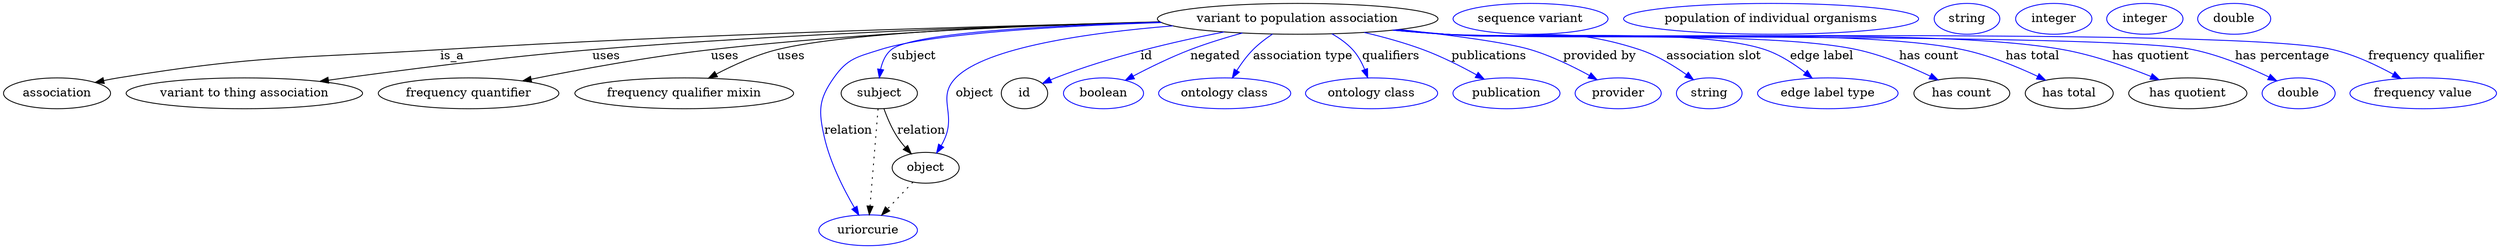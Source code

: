 digraph {
	graph [bb="0,0,2394.6,283"];
	node [label="\N"];
	"variant to population association"	 [height=0.5,
		label="variant to population association",
		pos="1249,265",
		width=3.5025];
	association	 [height=0.5,
		pos="50.046,178",
		width=1.3902];
	"variant to population association" -> association	 [label=is_a,
		lp="429.05,221.5",
		pos="e,86.592,190.33 1124.3,262.05 961.62,257.64 668.25,247.76 418.05,229 280.32,218.67 244.37,223.61 109.05,196 104.91,195.16 100.66,\
194.15 96.412,193.04"];
	"variant to thing association"	 [height=0.5,
		pos="225.05,178",
		width=2.9608];
	"variant to population association" -> "variant to thing association"	 [label=uses,
		lp="564.05,221.5",
		pos="e,296.85,191.39 1124.1,262.42 984.38,258.63 751.52,249.62 552.05,229 468.06,220.32 372.74,204.8 306.78,193.15"];
	"frequency quantifier"	 [height=0.5,
		pos="432.05,178",
		width=2.2929];
	"variant to population association" -> "frequency quantifier"	 [label=uses,
		lp="675.05,221.5",
		pos="e,484.37,192 1128.3,259.8 983.52,253.19 749.66,241.15 663.05,229 605.26,220.9 540.47,206.08 494.24,194.5"];
	"frequency qualifier mixin"	 [height=0.5,
		pos="634.05,178",
		width=2.8164];
	"variant to population association" -> "frequency qualifier mixin"	 [label=uses,
		lp="737.05,221.5",
		pos="e,658.58,195.71 1123.9,262.71 993.09,259.19 796.98,250.44 725.05,229 704.69,222.93 683.89,211.72 667.32,201.35"];
	subject	 [height=0.5,
		pos="827.05,178",
		width=0.99297];
	"variant to population association" -> subject	 [color=blue,
		label=subject,
		lp="865.55,221.5",
		pos="e,828.97,196.23 1126.5,260.6 1016.2,255.58 868.09,245.81 846.05,229 838.76,223.44 834.26,214.77 831.49,206.14",
		style=solid];
	relation	 [color=blue,
		height=0.5,
		label=uriorcurie,
		pos="814.05,18",
		width=1.2638];
	"variant to population association" -> relation	 [color=blue,
		label=relation,
		lp="799.05,134.5",
		pos="e,806.09,36.067 1125.8,261.2 1022.4,256.77 883.55,247.53 831.05,229 806.29,220.26 795.23,218.71 782.05,196 766.62,169.43 773.17,\
157.33 778.05,127 782.64,98.464 793.58,67.277 802.2,45.601",
		style=solid];
	object	 [height=0.5,
		pos="874.05,91",
		width=0.9027];
	"variant to population association" -> object	 [color=blue,
		label=object,
		lp="925.05,178",
		pos="e,882.61,108.71 1141.1,255.67 1054.1,245.95 941.03,227.6 908.05,196 885.16,174.07 900.52,156.91 890.05,127 889.02,124.06 887.85,\
121.03 886.62,118.03",
		style=solid];
	id	 [height=0.5,
		pos="978.05,178",
		width=0.75];
	"variant to population association" -> id	 [color=blue,
		label=id,
		lp="1108.5,221.5",
		pos="e,999.53,189.32 1182.3,249.66 1134.5,237.65 1069.1,219.12 1014,196 1012.3,195.25 1010.4,194.45 1008.6,193.62",
		style=solid];
	negated	 [color=blue,
		height=0.5,
		label=boolean,
		pos="1061,178",
		width=1.0652];
	"variant to population association" -> negated	 [color=blue,
		label=negated,
		lp="1174.5,221.5",
		pos="e,1084.8,192.41 1200.1,248.24 1184.9,242.59 1168.1,235.94 1153,229 1132.9,219.7 1111.2,207.74 1093.9,197.74",
		style=solid];
	"association type"	 [color=blue,
		height=0.5,
		label="ontology class",
		pos="1179,178",
		width=1.7151];
	"variant to population association" -> "association type"	 [color=blue,
		label="association type",
		lp="1254,221.5",
		pos="e,1188.2,195.8 1227.3,246.95 1221.4,241.49 1215.2,235.28 1210,229 1203.9,221.54 1198.2,212.77 1193.3,204.63",
		style=solid];
	qualifiers	 [color=blue,
		height=0.5,
		label="ontology class",
		pos="1320,178",
		width=1.7151];
	"variant to population association" -> qualifiers	 [color=blue,
		label=qualifiers,
		lp="1333,221.5",
		pos="e,1314.8,196.26 1278.2,247.48 1285.4,242.2 1292.5,235.94 1298,229 1303.5,222.13 1307.9,213.71 1311.2,205.69",
		style=solid];
	publications	 [color=blue,
		height=0.5,
		label=publication,
		pos="1450,178",
		width=1.3902];
	"variant to population association" -> publications	 [color=blue,
		label=publications,
		lp="1426.5,221.5",
		pos="e,1426.1,194.03 1308.3,249.06 1326.2,243.51 1345.7,236.71 1363,229 1381.6,220.74 1401.3,209.47 1417.2,199.63",
		style=solid];
	"provided by"	 [color=blue,
		height=0.5,
		label=provider,
		pos="1558,178",
		width=1.1193];
	"variant to population association" -> "provided by"	 [color=blue,
		label="provided by",
		lp="1530,221.5",
		pos="e,1535.5,193.03 1341.1,252.66 1388.6,245.67 1441.4,236.79 1464,229 1486,221.44 1509,209.07 1526.7,198.42",
		style=solid];
	"association slot"	 [color=blue,
		height=0.5,
		label=string,
		pos="1647,178",
		width=0.84854];
	"variant to population association" -> "association slot"	 [color=blue,
		label="association slot",
		lp="1640,221.5",
		pos="e,1629.3,192.84 1339.8,252.47 1354.6,250.55 1369.7,248.66 1384,247 1465.2,237.6 1489.8,255.7 1567,229 1586.6,222.25 1606.2,209.88 \
1621.1,199.01",
		style=solid];
	"edge label"	 [color=blue,
		height=0.5,
		label="edge label type",
		pos="1760,178",
		width=1.7873];
	"variant to population association" -> "edge label"	 [color=blue,
		label="edge label",
		lp="1743,221.5",
		pos="e,1741.3,195.29 1337.9,252.22 1353.3,250.27 1369.1,248.44 1384,247 1451,240.55 1622.5,250.88 1686,229 1703.3,223.07 1720.2,211.94 \
1733.5,201.59",
		style=solid];
	"has count"	 [height=0.5,
		pos="1887,178",
		width=1.2277];
	"variant to population association" -> "has count"	 [color=blue,
		label="has count",
		lp="1843,221.5",
		pos="e,1861.8,192.88 1337.5,252.09 1353,250.15 1369,248.35 1384,247 1470.7,239.24 1690.5,249.39 1775,229 1802.4,222.41 1831.2,209.13 \
1852.7,197.77",
		style=solid];
	"has total"	 [height=0.5,
		pos="1989,178",
		width=1.1193];
	"variant to population association" -> "has total"	 [color=blue,
		label="has total",
		lp="1939,221.5",
		pos="e,1964.2,192.23 1336.8,252.06 1352.5,250.1 1368.7,248.3 1384,247 1492.4,237.8 1767.1,253.31 1873,229 1901.9,222.37 1932.6,208.59 \
1955.1,197.02",
		style=solid];
	"has quotient"	 [height=0.5,
		pos="2101,178",
		width=1.4985];
	"variant to population association" -> "has quotient"	 [color=blue,
		label="has quotient",
		lp="2049.5,221.5",
		pos="e,2070.5,192.86 1336.8,251.99 1352.5,250.03 1368.7,248.25 1384,247 1513,236.44 1839.1,254.21 1966,229 1999.2,222.41 2034.9,208.6 \
2061.3,197.01",
		style=solid];
	"has percentage"	 [color=blue,
		height=0.5,
		label=double,
		pos="2207,178",
		width=0.95686];
	"variant to population association" -> "has percentage"	 [color=blue,
		label="has percentage",
		lp="2172.5,221.5",
		pos="e,2183.1,191.36 1336.4,251.96 1352.2,250 1368.6,248.22 1384,247 1539.8,234.66 1934.3,262.15 2087,229 2117.8,222.33 2150.5,207.89 \
2174,196.07",
		style=solid];
	"frequency qualifier"	 [color=blue,
		height=0.5,
		label="frequency value",
		pos="2327,178",
		width=1.8776];
	"variant to population association" -> "frequency qualifier"	 [color=blue,
		label="frequency qualifier",
		lp="2309,221.5",
		pos="e,2299.7,194.56 1336,251.96 1352,249.98 1368.5,248.2 1384,247 1476.3,239.87 2126.9,249.91 2217,229 2242.9,222.99 2270.1,210.5 2290.9,\
199.38",
		style=solid];
	subject -> relation	 [pos="e,815.53,36.223 825.58,159.96 823.34,132.35 819.03,79.375 816.36,46.525",
		style=dotted];
	subject -> object	 [label=relation,
		lp="869.05,134.5",
		pos="e,860.76,107.67 833.25,160.06 837,150.06 842.18,137.54 848.05,127 850.11,123.29 852.5,119.5 854.96,115.85"];
	"variant to population association_subject"	 [color=blue,
		height=0.5,
		label="sequence variant",
		pos="1463,265",
		width=1.9318];
	object -> relation	 [pos="e,828.23,35.261 860.43,74.435 852.85,65.207 843.25,53.528 834.75,43.191",
		style=dotted];
	"variant to population association_object"	 [color=blue,
		height=0.5,
		label="population of individual organisms",
		pos="1686,265",
		width=3.7552];
	association_id	 [color=blue,
		height=0.5,
		label=string,
		pos="1870,265",
		width=0.84854];
	"variant to population association_has count"	 [color=blue,
		height=0.5,
		label=integer,
		pos="1954,265",
		width=0.97491];
	"variant to population association_has total"	 [color=blue,
		height=0.5,
		label=integer,
		pos="2042,265",
		width=0.97491];
	"variant to population association_has quotient"	 [color=blue,
		height=0.5,
		label=double,
		pos="2130,265",
		width=0.95686];
}
